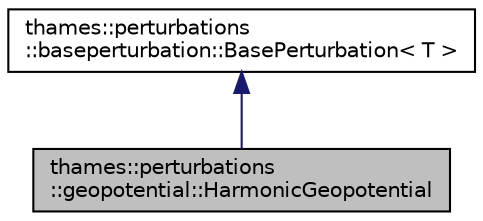 digraph "thames::perturbations::geopotential::HarmonicGeopotential"
{
 // LATEX_PDF_SIZE
  edge [fontname="Helvetica",fontsize="10",labelfontname="Helvetica",labelfontsize="10"];
  node [fontname="Helvetica",fontsize="10",shape=record];
  Node1 [label="thames::perturbations\l::geopotential::HarmonicGeopotential",height=0.2,width=0.4,color="black", fillcolor="grey75", style="filled", fontcolor="black",tooltip=" "];
  Node2 -> Node1 [dir="back",color="midnightblue",fontsize="10",style="solid",fontname="Helvetica"];
  Node2 [label="thames::perturbations\l::baseperturbation::BasePerturbation\< T \>",height=0.2,width=0.4,color="black", fillcolor="white", style="filled",URL="$classthames_1_1perturbations_1_1baseperturbation_1_1BasePerturbation.html",tooltip="Class for the base perturbation."];
}
